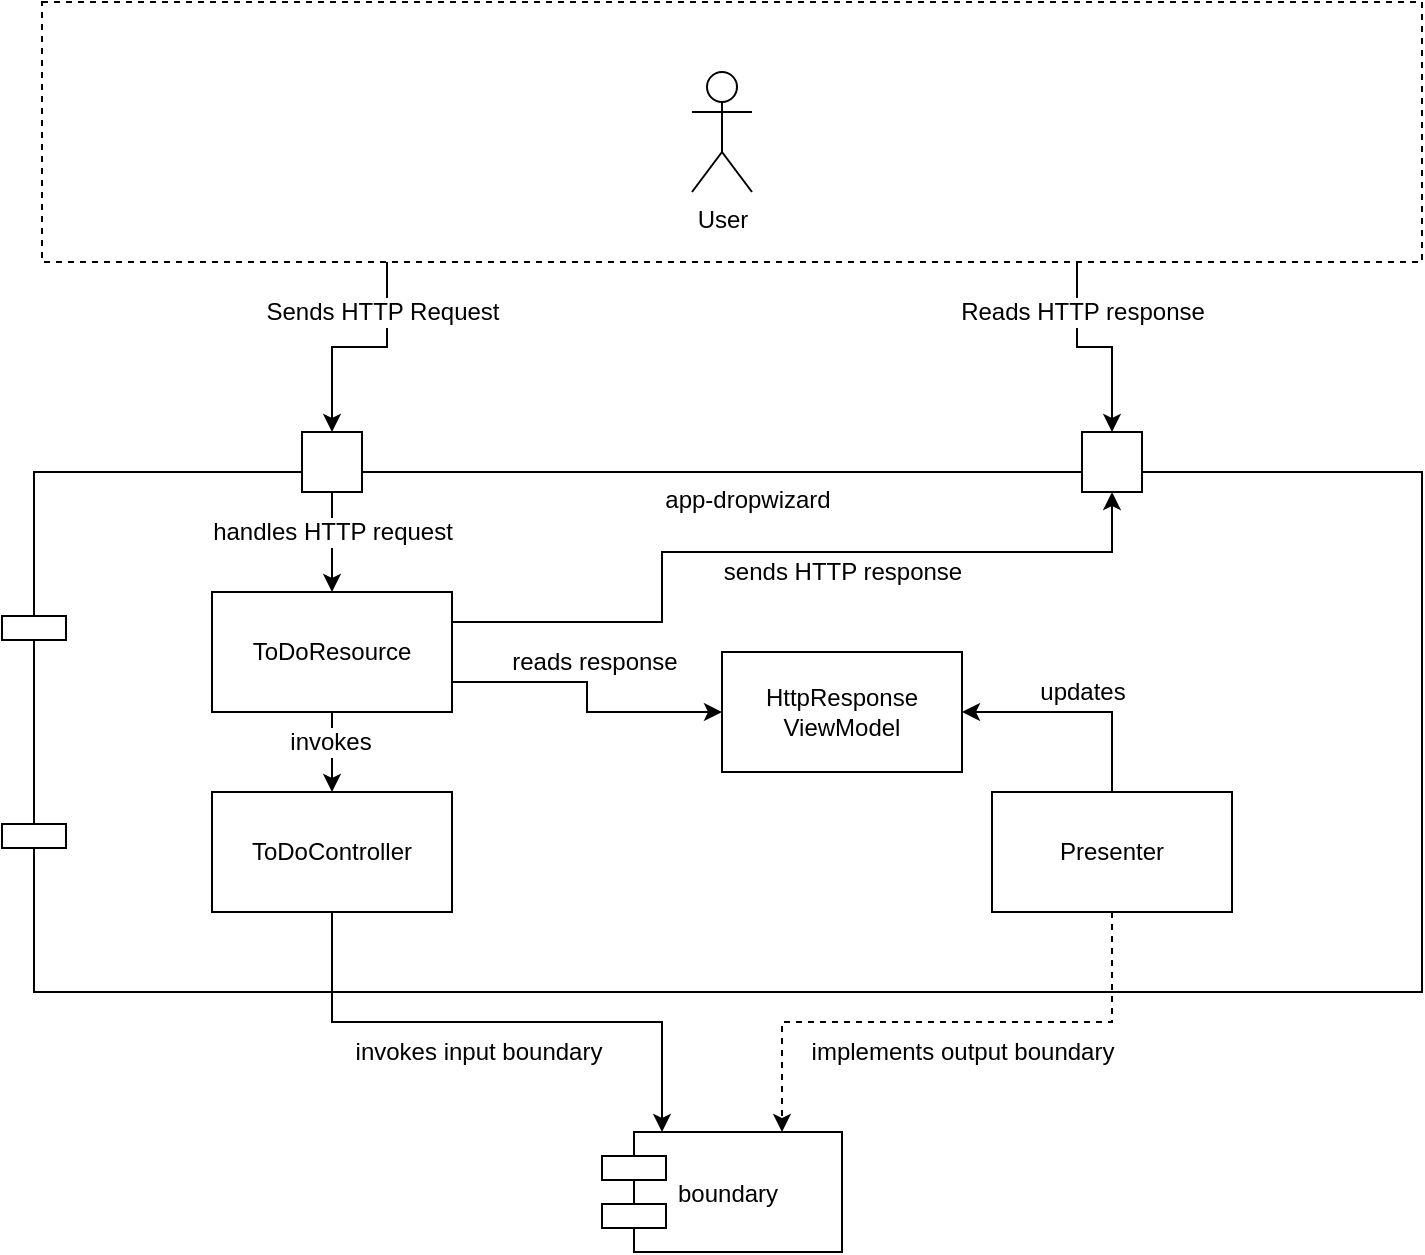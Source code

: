 <mxfile version="20.5.3" type="embed"><diagram id="K_GqjLfy2iTpbrmdMKVe" name="Page-1"><mxGraphModel dx="916" dy="504" grid="1" gridSize="10" guides="1" tooltips="1" connect="1" arrows="1" fold="1" page="1" pageScale="1" pageWidth="850" pageHeight="1100" math="0" shadow="0"><root><mxCell id="0"/><mxCell id="1" parent="0"/><mxCell id="5ZlYv5UvaMayHfF3K6Ik-12" style="edgeStyle=orthogonalEdgeStyle;rounded=0;orthogonalLoop=1;jettySize=auto;html=1;exitX=0.25;exitY=1;exitDx=0;exitDy=0;entryX=0.5;entryY=0;entryDx=0;entryDy=0;" parent="1" source="5ZlYv5UvaMayHfF3K6Ik-1" target="5ZlYv5UvaMayHfF3K6Ik-10" edge="1"><mxGeometry relative="1" as="geometry"/></mxCell><mxCell id="5ZlYv5UvaMayHfF3K6Ik-13" value="Sends HTTP Request" style="text;html=1;align=center;verticalAlign=middle;resizable=0;points=[];labelBackgroundColor=#ffffff;" parent="5ZlYv5UvaMayHfF3K6Ik-12" vertex="1" connectable="0"><mxGeometry x="-0.413" y="2" relative="1" as="geometry"><mxPoint x="-4.5" y="-8" as="offset"/></mxGeometry></mxCell><mxCell id="5ZlYv5UvaMayHfF3K6Ik-14" style="edgeStyle=orthogonalEdgeStyle;rounded=0;orthogonalLoop=1;jettySize=auto;html=1;exitX=0.75;exitY=1;exitDx=0;exitDy=0;entryX=0.5;entryY=0;entryDx=0;entryDy=0;" parent="1" source="5ZlYv5UvaMayHfF3K6Ik-1" target="5ZlYv5UvaMayHfF3K6Ik-11" edge="1"><mxGeometry relative="1" as="geometry"/></mxCell><mxCell id="5ZlYv5UvaMayHfF3K6Ik-15" value="Reads HTTP response" style="text;html=1;align=center;verticalAlign=middle;resizable=0;points=[];labelBackgroundColor=#ffffff;" parent="5ZlYv5UvaMayHfF3K6Ik-14" vertex="1" connectable="0"><mxGeometry x="-0.785" y="2" relative="1" as="geometry"><mxPoint x="0.5" y="14" as="offset"/></mxGeometry></mxCell><mxCell id="5ZlYv5UvaMayHfF3K6Ik-1" value="" style="rounded=0;whiteSpace=wrap;html=1;dashed=1;" parent="1" vertex="1"><mxGeometry x="60" y="115" width="690" height="130" as="geometry"/></mxCell><mxCell id="5ZlYv5UvaMayHfF3K6Ik-6" value="User" style="shape=umlActor;verticalLabelPosition=bottom;labelBackgroundColor=#ffffff;verticalAlign=top;html=1;outlineConnect=0;" parent="1" vertex="1"><mxGeometry x="385" y="150" width="30" height="60" as="geometry"/></mxCell><mxCell id="5ZlYv5UvaMayHfF3K6Ik-9" value="app-dropwizard" style="shape=component;align=center;spacingLeft=36;verticalAlign=top;" parent="1" vertex="1"><mxGeometry x="40" y="350" width="710" height="260" as="geometry"/></mxCell><mxCell id="5ZlYv5UvaMayHfF3K6Ik-20" style="edgeStyle=orthogonalEdgeStyle;rounded=0;orthogonalLoop=1;jettySize=auto;html=1;exitX=0.5;exitY=1;exitDx=0;exitDy=0;entryX=0.5;entryY=0;entryDx=0;entryDy=0;" parent="1" source="5ZlYv5UvaMayHfF3K6Ik-10" target="5ZlYv5UvaMayHfF3K6Ik-19" edge="1"><mxGeometry relative="1" as="geometry"/></mxCell><mxCell id="5ZlYv5UvaMayHfF3K6Ik-21" value="handles HTTP request" style="text;html=1;align=center;verticalAlign=middle;resizable=0;points=[];labelBackgroundColor=#ffffff;" parent="5ZlYv5UvaMayHfF3K6Ik-20" vertex="1" connectable="0"><mxGeometry x="0.267" relative="1" as="geometry"><mxPoint y="-11.67" as="offset"/></mxGeometry></mxCell><mxCell id="5ZlYv5UvaMayHfF3K6Ik-10" value="" style="whiteSpace=wrap;html=1;aspect=fixed;align=center;" parent="1" vertex="1"><mxGeometry x="190" y="330" width="30" height="30" as="geometry"/></mxCell><mxCell id="5ZlYv5UvaMayHfF3K6Ik-11" value="" style="whiteSpace=wrap;html=1;aspect=fixed;align=center;" parent="1" vertex="1"><mxGeometry x="580" y="330" width="30" height="30" as="geometry"/></mxCell><mxCell id="5ZlYv5UvaMayHfF3K6Ik-17" value="boundary" style="shape=component;align=left;spacingLeft=36;" parent="1" vertex="1"><mxGeometry x="340" y="680" width="120" height="60" as="geometry"/></mxCell><mxCell id="5ZlYv5UvaMayHfF3K6Ik-29" style="edgeStyle=orthogonalEdgeStyle;rounded=0;orthogonalLoop=1;jettySize=auto;html=1;exitX=1;exitY=0.75;exitDx=0;exitDy=0;" parent="1" source="5ZlYv5UvaMayHfF3K6Ik-19" target="5ZlYv5UvaMayHfF3K6Ik-28" edge="1"><mxGeometry relative="1" as="geometry"/></mxCell><mxCell id="5ZlYv5UvaMayHfF3K6Ik-30" value="reads response" style="text;html=1;align=center;verticalAlign=middle;resizable=0;points=[];labelBackgroundColor=#ffffff;" parent="5ZlYv5UvaMayHfF3K6Ik-29" vertex="1" connectable="0"><mxGeometry x="-0.235" relative="1" as="geometry"><mxPoint x="13.57" y="-10" as="offset"/></mxGeometry></mxCell><mxCell id="5ZlYv5UvaMayHfF3K6Ik-31" style="edgeStyle=orthogonalEdgeStyle;rounded=0;orthogonalLoop=1;jettySize=auto;html=1;exitX=1;exitY=0.25;exitDx=0;exitDy=0;entryX=0.5;entryY=1;entryDx=0;entryDy=0;" parent="1" source="5ZlYv5UvaMayHfF3K6Ik-19" target="5ZlYv5UvaMayHfF3K6Ik-11" edge="1"><mxGeometry relative="1" as="geometry"><Array as="points"><mxPoint x="370" y="425"/><mxPoint x="370" y="390"/><mxPoint x="595" y="390"/></Array></mxGeometry></mxCell><mxCell id="5ZlYv5UvaMayHfF3K6Ik-36" value="sends HTTP response" style="text;html=1;align=center;verticalAlign=middle;resizable=0;points=[];labelBackgroundColor=#ffffff;" parent="5ZlYv5UvaMayHfF3K6Ik-31" vertex="1" connectable="0"><mxGeometry x="-0.023" y="-1" relative="1" as="geometry"><mxPoint x="36.83" y="8.97" as="offset"/></mxGeometry></mxCell><mxCell id="5ZlYv5UvaMayHfF3K6Ik-37" style="edgeStyle=orthogonalEdgeStyle;rounded=0;orthogonalLoop=1;jettySize=auto;html=1;exitX=0.5;exitY=1;exitDx=0;exitDy=0;entryX=0.5;entryY=0;entryDx=0;entryDy=0;" parent="1" source="5ZlYv5UvaMayHfF3K6Ik-19" target="5ZlYv5UvaMayHfF3K6Ik-24" edge="1"><mxGeometry relative="1" as="geometry"/></mxCell><mxCell id="5ZlYv5UvaMayHfF3K6Ik-38" value="invokes" style="text;html=1;align=center;verticalAlign=middle;resizable=0;points=[];labelBackgroundColor=#ffffff;" parent="5ZlYv5UvaMayHfF3K6Ik-37" vertex="1" connectable="0"><mxGeometry x="-0.261" y="-1" relative="1" as="geometry"><mxPoint as="offset"/></mxGeometry></mxCell><mxCell id="5ZlYv5UvaMayHfF3K6Ik-19" value="ToDoResource" style="rounded=0;whiteSpace=wrap;html=1;align=center;" parent="1" vertex="1"><mxGeometry x="145" y="410" width="120" height="60" as="geometry"/></mxCell><mxCell id="5ZlYv5UvaMayHfF3K6Ik-25" style="edgeStyle=orthogonalEdgeStyle;rounded=0;orthogonalLoop=1;jettySize=auto;html=1;exitX=0.5;exitY=1;exitDx=0;exitDy=0;entryX=0.25;entryY=0;entryDx=0;entryDy=0;" parent="1" source="5ZlYv5UvaMayHfF3K6Ik-24" target="5ZlYv5UvaMayHfF3K6Ik-17" edge="1"><mxGeometry relative="1" as="geometry"/></mxCell><mxCell id="5ZlYv5UvaMayHfF3K6Ik-26" value="invokes input boundary" style="text;html=1;align=center;verticalAlign=middle;resizable=0;points=[];labelBackgroundColor=#ffffff;" parent="5ZlYv5UvaMayHfF3K6Ik-25" vertex="1" connectable="0"><mxGeometry x="-0.074" y="1" relative="1" as="geometry"><mxPoint y="16" as="offset"/></mxGeometry></mxCell><mxCell id="5ZlYv5UvaMayHfF3K6Ik-24" value="ToDoController" style="rounded=0;whiteSpace=wrap;html=1;align=center;" parent="1" vertex="1"><mxGeometry x="145" y="510" width="120" height="60" as="geometry"/></mxCell><mxCell id="5ZlYv5UvaMayHfF3K6Ik-32" style="edgeStyle=orthogonalEdgeStyle;rounded=0;orthogonalLoop=1;jettySize=auto;html=1;exitX=0.5;exitY=1;exitDx=0;exitDy=0;entryX=0.75;entryY=0;entryDx=0;entryDy=0;dashed=1;" parent="1" source="5ZlYv5UvaMayHfF3K6Ik-27" target="5ZlYv5UvaMayHfF3K6Ik-17" edge="1"><mxGeometry relative="1" as="geometry"/></mxCell><mxCell id="5ZlYv5UvaMayHfF3K6Ik-33" value="implements output boundary" style="text;html=1;align=center;verticalAlign=middle;resizable=0;points=[];labelBackgroundColor=#ffffff;" parent="5ZlYv5UvaMayHfF3K6Ik-32" vertex="1" connectable="0"><mxGeometry x="0.148" y="-1" relative="1" as="geometry"><mxPoint x="27.71" y="16" as="offset"/></mxGeometry></mxCell><mxCell id="5ZlYv5UvaMayHfF3K6Ik-34" style="edgeStyle=orthogonalEdgeStyle;rounded=0;orthogonalLoop=1;jettySize=auto;html=1;exitX=0.5;exitY=0;exitDx=0;exitDy=0;entryX=1;entryY=0.5;entryDx=0;entryDy=0;" parent="1" source="5ZlYv5UvaMayHfF3K6Ik-27" target="5ZlYv5UvaMayHfF3K6Ik-28" edge="1"><mxGeometry relative="1" as="geometry"/></mxCell><mxCell id="5ZlYv5UvaMayHfF3K6Ik-35" value="updates" style="text;html=1;align=center;verticalAlign=middle;resizable=0;points=[];labelBackgroundColor=#ffffff;" parent="5ZlYv5UvaMayHfF3K6Ik-34" vertex="1" connectable="0"><mxGeometry x="-0.305" y="19" relative="1" as="geometry"><mxPoint x="-14.96" y="-29.03" as="offset"/></mxGeometry></mxCell><mxCell id="5ZlYv5UvaMayHfF3K6Ik-27" value="Presenter" style="rounded=0;whiteSpace=wrap;html=1;align=center;" parent="1" vertex="1"><mxGeometry x="535" y="510" width="120" height="60" as="geometry"/></mxCell><mxCell id="5ZlYv5UvaMayHfF3K6Ik-28" value="HttpResponse&lt;br&gt;ViewModel" style="rounded=0;whiteSpace=wrap;html=1;align=center;" parent="1" vertex="1"><mxGeometry x="400" y="440" width="120" height="60" as="geometry"/></mxCell></root></mxGraphModel></diagram></mxfile>